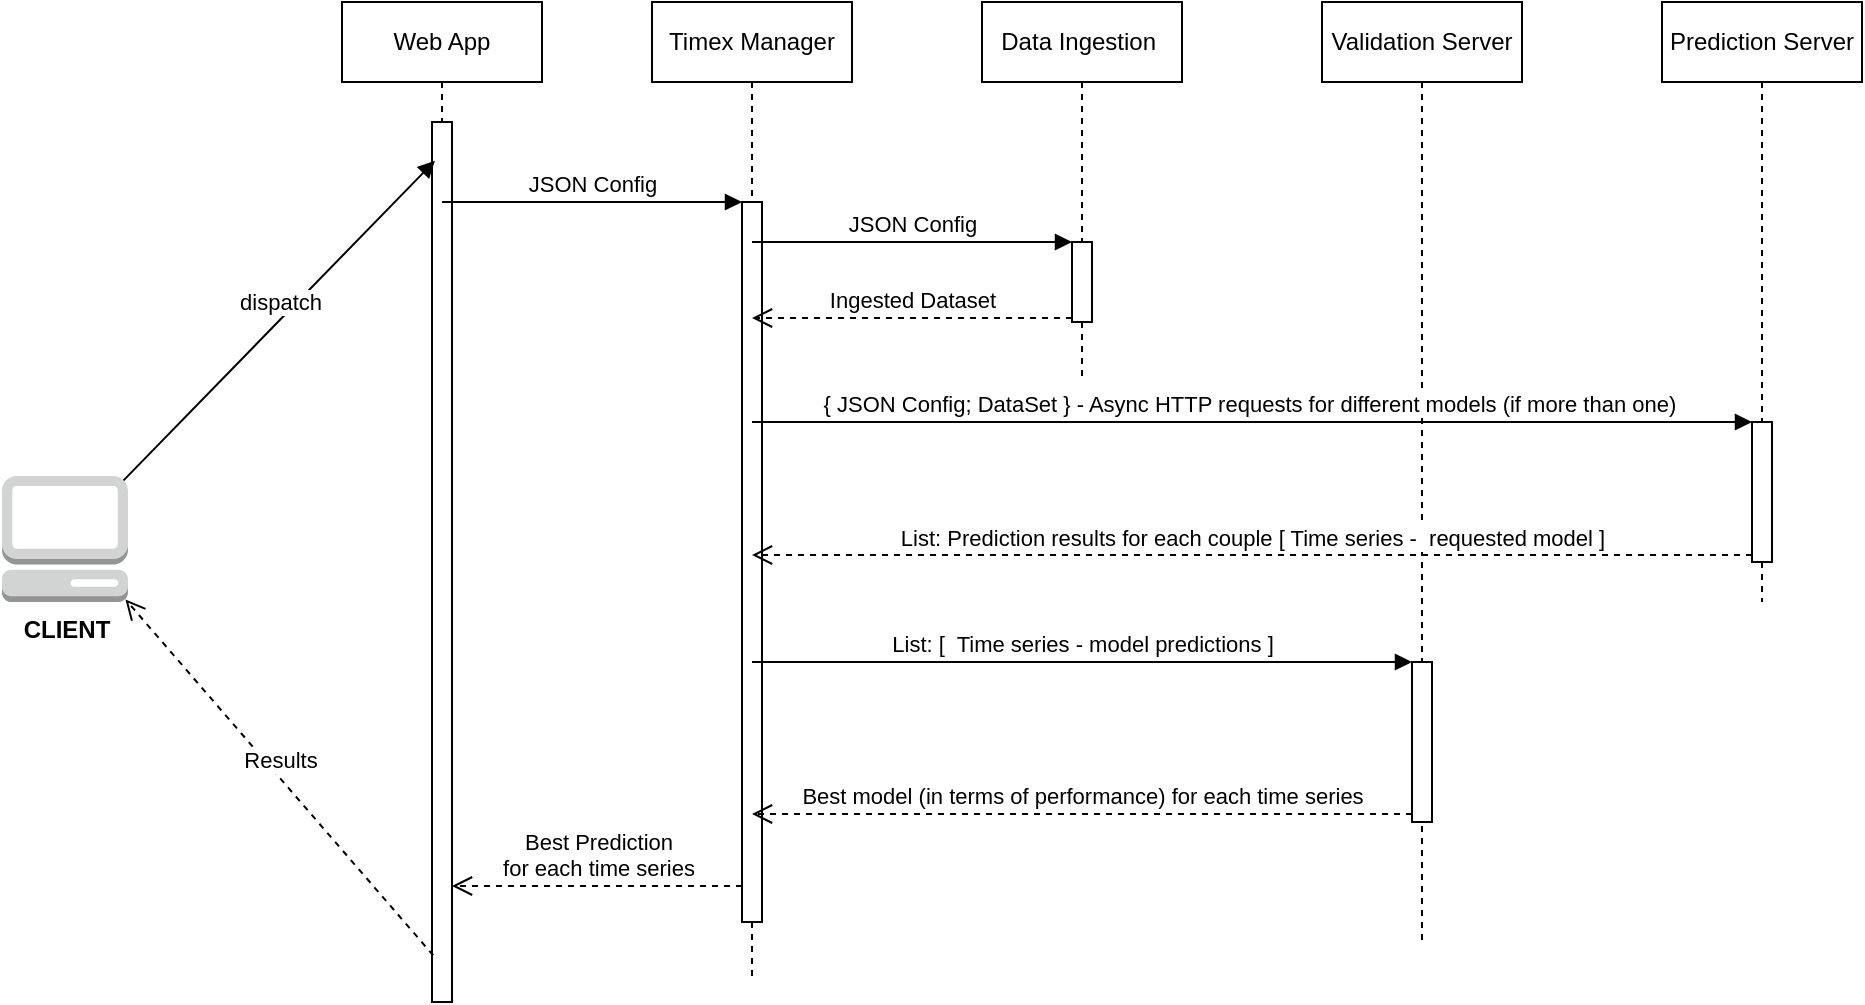 <mxfile version="17.1.2" type="device"><diagram id="nx5L5kubZ0CausN5YFeP" name="Page-1"><mxGraphModel dx="1164" dy="585" grid="1" gridSize="10" guides="1" tooltips="1" connect="1" arrows="1" fold="1" page="1" pageScale="1" pageWidth="850" pageHeight="1100" math="0" shadow="0"><root><mxCell id="0"/><mxCell id="1" parent="0"/><mxCell id="YeDxar5-e-xp5RS2lGIy-6" value="Web App&lt;span style=&quot;color: rgba(0 , 0 , 0 , 0) ; font-family: monospace ; font-size: 0px&quot;&gt;%3CmxGraphModel%3E%3Croot%3E%3CmxCell%20id%3D%220%22%2F%3E%3CmxCell%20id%3D%221%22%20parent%3D%220%22%2F%3E%3CmxCell%20id%3D%222%22%20value%3D%22%26amp%3Blaquo%3Binterface%26amp%3Braquo%3B%26lt%3Bbr%26gt%3B%26lt%3Bb%26gt%3BName%26lt%3B%2Fb%26gt%3B%22%20style%3D%22html%3D1%3B%22%20vertex%3D%221%22%20parent%3D%221%22%3E%3CmxGeometry%20x%3D%22670%22%20y%3D%2240%22%20width%3D%22110%22%20height%3D%2250%22%20as%3D%22geometry%22%2F%3E%3C%2FmxCell%3E%3C%2Froot%3E%3C%2FmxGraphModel%3E&lt;/span&gt;" style="shape=umlLifeline;perimeter=lifelinePerimeter;whiteSpace=wrap;html=1;container=1;collapsible=0;recursiveResize=0;outlineConnect=0;" vertex="1" parent="1"><mxGeometry x="220" y="40" width="100" height="500" as="geometry"/></mxCell><mxCell id="YeDxar5-e-xp5RS2lGIy-11" value="" style="html=1;points=[];perimeter=orthogonalPerimeter;" vertex="1" parent="YeDxar5-e-xp5RS2lGIy-6"><mxGeometry x="45" y="60" width="10" height="440" as="geometry"/></mxCell><mxCell id="YeDxar5-e-xp5RS2lGIy-7" value="Timex Manager" style="shape=umlLifeline;perimeter=lifelinePerimeter;whiteSpace=wrap;html=1;container=1;collapsible=0;recursiveResize=0;outlineConnect=0;" vertex="1" parent="1"><mxGeometry x="375" y="40" width="100" height="490" as="geometry"/></mxCell><mxCell id="YeDxar5-e-xp5RS2lGIy-22" value="" style="html=1;points=[];perimeter=orthogonalPerimeter;" vertex="1" parent="YeDxar5-e-xp5RS2lGIy-7"><mxGeometry x="45" y="100" width="10" height="360" as="geometry"/></mxCell><mxCell id="YeDxar5-e-xp5RS2lGIy-8" value="Data Ingestion&amp;nbsp;" style="shape=umlLifeline;perimeter=lifelinePerimeter;whiteSpace=wrap;html=1;container=1;collapsible=0;recursiveResize=0;outlineConnect=0;" vertex="1" parent="1"><mxGeometry x="540" y="40" width="100" height="190" as="geometry"/></mxCell><mxCell id="YeDxar5-e-xp5RS2lGIy-25" value="" style="html=1;points=[];perimeter=orthogonalPerimeter;" vertex="1" parent="YeDxar5-e-xp5RS2lGIy-8"><mxGeometry x="45" y="120" width="10" height="40" as="geometry"/></mxCell><mxCell id="YeDxar5-e-xp5RS2lGIy-9" value="Validation Server" style="shape=umlLifeline;perimeter=lifelinePerimeter;whiteSpace=wrap;html=1;container=1;collapsible=0;recursiveResize=0;outlineConnect=0;" vertex="1" parent="1"><mxGeometry x="710" y="40" width="100" height="470" as="geometry"/></mxCell><mxCell id="YeDxar5-e-xp5RS2lGIy-31" value="" style="html=1;points=[];perimeter=orthogonalPerimeter;" vertex="1" parent="YeDxar5-e-xp5RS2lGIy-9"><mxGeometry x="45" y="330" width="10" height="80" as="geometry"/></mxCell><mxCell id="YeDxar5-e-xp5RS2lGIy-10" value="Prediction Server" style="shape=umlLifeline;perimeter=lifelinePerimeter;whiteSpace=wrap;html=1;container=1;collapsible=0;recursiveResize=0;outlineConnect=0;" vertex="1" parent="1"><mxGeometry x="880" y="40" width="100" height="300" as="geometry"/></mxCell><mxCell id="YeDxar5-e-xp5RS2lGIy-28" value="" style="html=1;points=[];perimeter=orthogonalPerimeter;" vertex="1" parent="YeDxar5-e-xp5RS2lGIy-10"><mxGeometry x="45" y="210" width="10" height="70" as="geometry"/></mxCell><mxCell id="YeDxar5-e-xp5RS2lGIy-12" value="&lt;b&gt;CLIENT&lt;/b&gt;" style="outlineConnect=0;dashed=0;verticalLabelPosition=bottom;verticalAlign=top;align=center;html=1;shape=mxgraph.aws3.management_console;fillColor=#D2D3D3;gradientColor=none;" vertex="1" parent="1"><mxGeometry x="50" y="277" width="63" height="63" as="geometry"/></mxCell><mxCell id="YeDxar5-e-xp5RS2lGIy-24" value="Best Prediction &lt;br&gt;for each time series" style="html=1;verticalAlign=bottom;endArrow=open;dashed=1;endSize=8;exitX=0;exitY=0.95;rounded=0;" edge="1" source="YeDxar5-e-xp5RS2lGIy-22" parent="1" target="YeDxar5-e-xp5RS2lGIy-11"><mxGeometry relative="1" as="geometry"><mxPoint x="280" y="338" as="targetPoint"/></mxGeometry></mxCell><mxCell id="YeDxar5-e-xp5RS2lGIy-23" value="JSON Config" style="html=1;verticalAlign=bottom;endArrow=block;entryX=0;entryY=0;rounded=0;" edge="1" target="YeDxar5-e-xp5RS2lGIy-22" parent="1" source="YeDxar5-e-xp5RS2lGIy-6"><mxGeometry relative="1" as="geometry"><mxPoint x="350" y="120" as="sourcePoint"/></mxGeometry></mxCell><mxCell id="YeDxar5-e-xp5RS2lGIy-27" value="Ingested Dataset" style="html=1;verticalAlign=bottom;endArrow=open;dashed=1;endSize=8;exitX=0;exitY=0.95;rounded=0;" edge="1" source="YeDxar5-e-xp5RS2lGIy-25" parent="1" target="YeDxar5-e-xp5RS2lGIy-7"><mxGeometry relative="1" as="geometry"><mxPoint x="515" y="226" as="targetPoint"/></mxGeometry></mxCell><mxCell id="YeDxar5-e-xp5RS2lGIy-26" value="JSON Config" style="html=1;verticalAlign=bottom;endArrow=block;entryX=0;entryY=0;rounded=0;" edge="1" target="YeDxar5-e-xp5RS2lGIy-25" parent="1" source="YeDxar5-e-xp5RS2lGIy-7"><mxGeometry relative="1" as="geometry"><mxPoint x="515" y="150" as="sourcePoint"/></mxGeometry></mxCell><mxCell id="YeDxar5-e-xp5RS2lGIy-29" value="{ JSON Config; DataSet } - Async HTTP requests for different models (if more than one)&amp;nbsp;" style="html=1;verticalAlign=bottom;endArrow=block;entryX=0;entryY=0;rounded=0;" edge="1" target="YeDxar5-e-xp5RS2lGIy-28" parent="1" source="YeDxar5-e-xp5RS2lGIy-7"><mxGeometry relative="1" as="geometry"><mxPoint x="855" y="220" as="sourcePoint"/></mxGeometry></mxCell><mxCell id="YeDxar5-e-xp5RS2lGIy-30" value="List: Prediction results for each couple [ Time series -&amp;nbsp; requested model ]" style="html=1;verticalAlign=bottom;endArrow=open;dashed=1;endSize=8;exitX=0;exitY=0.95;rounded=0;" edge="1" source="YeDxar5-e-xp5RS2lGIy-28" parent="1" target="YeDxar5-e-xp5RS2lGIy-7"><mxGeometry relative="1" as="geometry"><mxPoint x="855" y="296" as="targetPoint"/></mxGeometry></mxCell><mxCell id="YeDxar5-e-xp5RS2lGIy-32" value="List: [&amp;nbsp; Time series - model predictions ]" style="html=1;verticalAlign=bottom;endArrow=block;entryX=0;entryY=0;rounded=0;" edge="1" target="YeDxar5-e-xp5RS2lGIy-31" parent="1" source="YeDxar5-e-xp5RS2lGIy-7"><mxGeometry relative="1" as="geometry"><mxPoint x="685" y="350" as="sourcePoint"/></mxGeometry></mxCell><mxCell id="YeDxar5-e-xp5RS2lGIy-33" value="Best model (in terms of performance) for each time series" style="html=1;verticalAlign=bottom;endArrow=open;dashed=1;endSize=8;exitX=0;exitY=0.95;rounded=0;" edge="1" source="YeDxar5-e-xp5RS2lGIy-31" parent="1" target="YeDxar5-e-xp5RS2lGIy-7"><mxGeometry relative="1" as="geometry"><mxPoint x="685" y="426" as="targetPoint"/></mxGeometry></mxCell><mxCell id="YeDxar5-e-xp5RS2lGIy-34" value="dispatch" style="html=1;verticalAlign=bottom;endArrow=block;rounded=0;entryX=0.149;entryY=0.044;entryDx=0;entryDy=0;entryPerimeter=0;exitX=0.965;exitY=0.035;exitDx=0;exitDy=0;exitPerimeter=0;" edge="1" parent="1" source="YeDxar5-e-xp5RS2lGIy-12" target="YeDxar5-e-xp5RS2lGIy-11"><mxGeometry width="80" relative="1" as="geometry"><mxPoint x="160" y="110" as="sourcePoint"/><mxPoint x="240" y="110" as="targetPoint"/></mxGeometry></mxCell><mxCell id="YeDxar5-e-xp5RS2lGIy-37" value="Results" style="html=1;verticalAlign=bottom;endArrow=open;dashed=1;endSize=8;rounded=0;exitX=0.062;exitY=0.947;exitDx=0;exitDy=0;exitPerimeter=0;entryX=0.98;entryY=0.98;entryDx=0;entryDy=0;entryPerimeter=0;" edge="1" parent="1" source="YeDxar5-e-xp5RS2lGIy-11" target="YeDxar5-e-xp5RS2lGIy-12"><mxGeometry relative="1" as="geometry"><mxPoint x="190" y="480" as="sourcePoint"/><mxPoint x="150" y="410" as="targetPoint"/></mxGeometry></mxCell></root></mxGraphModel></diagram></mxfile>